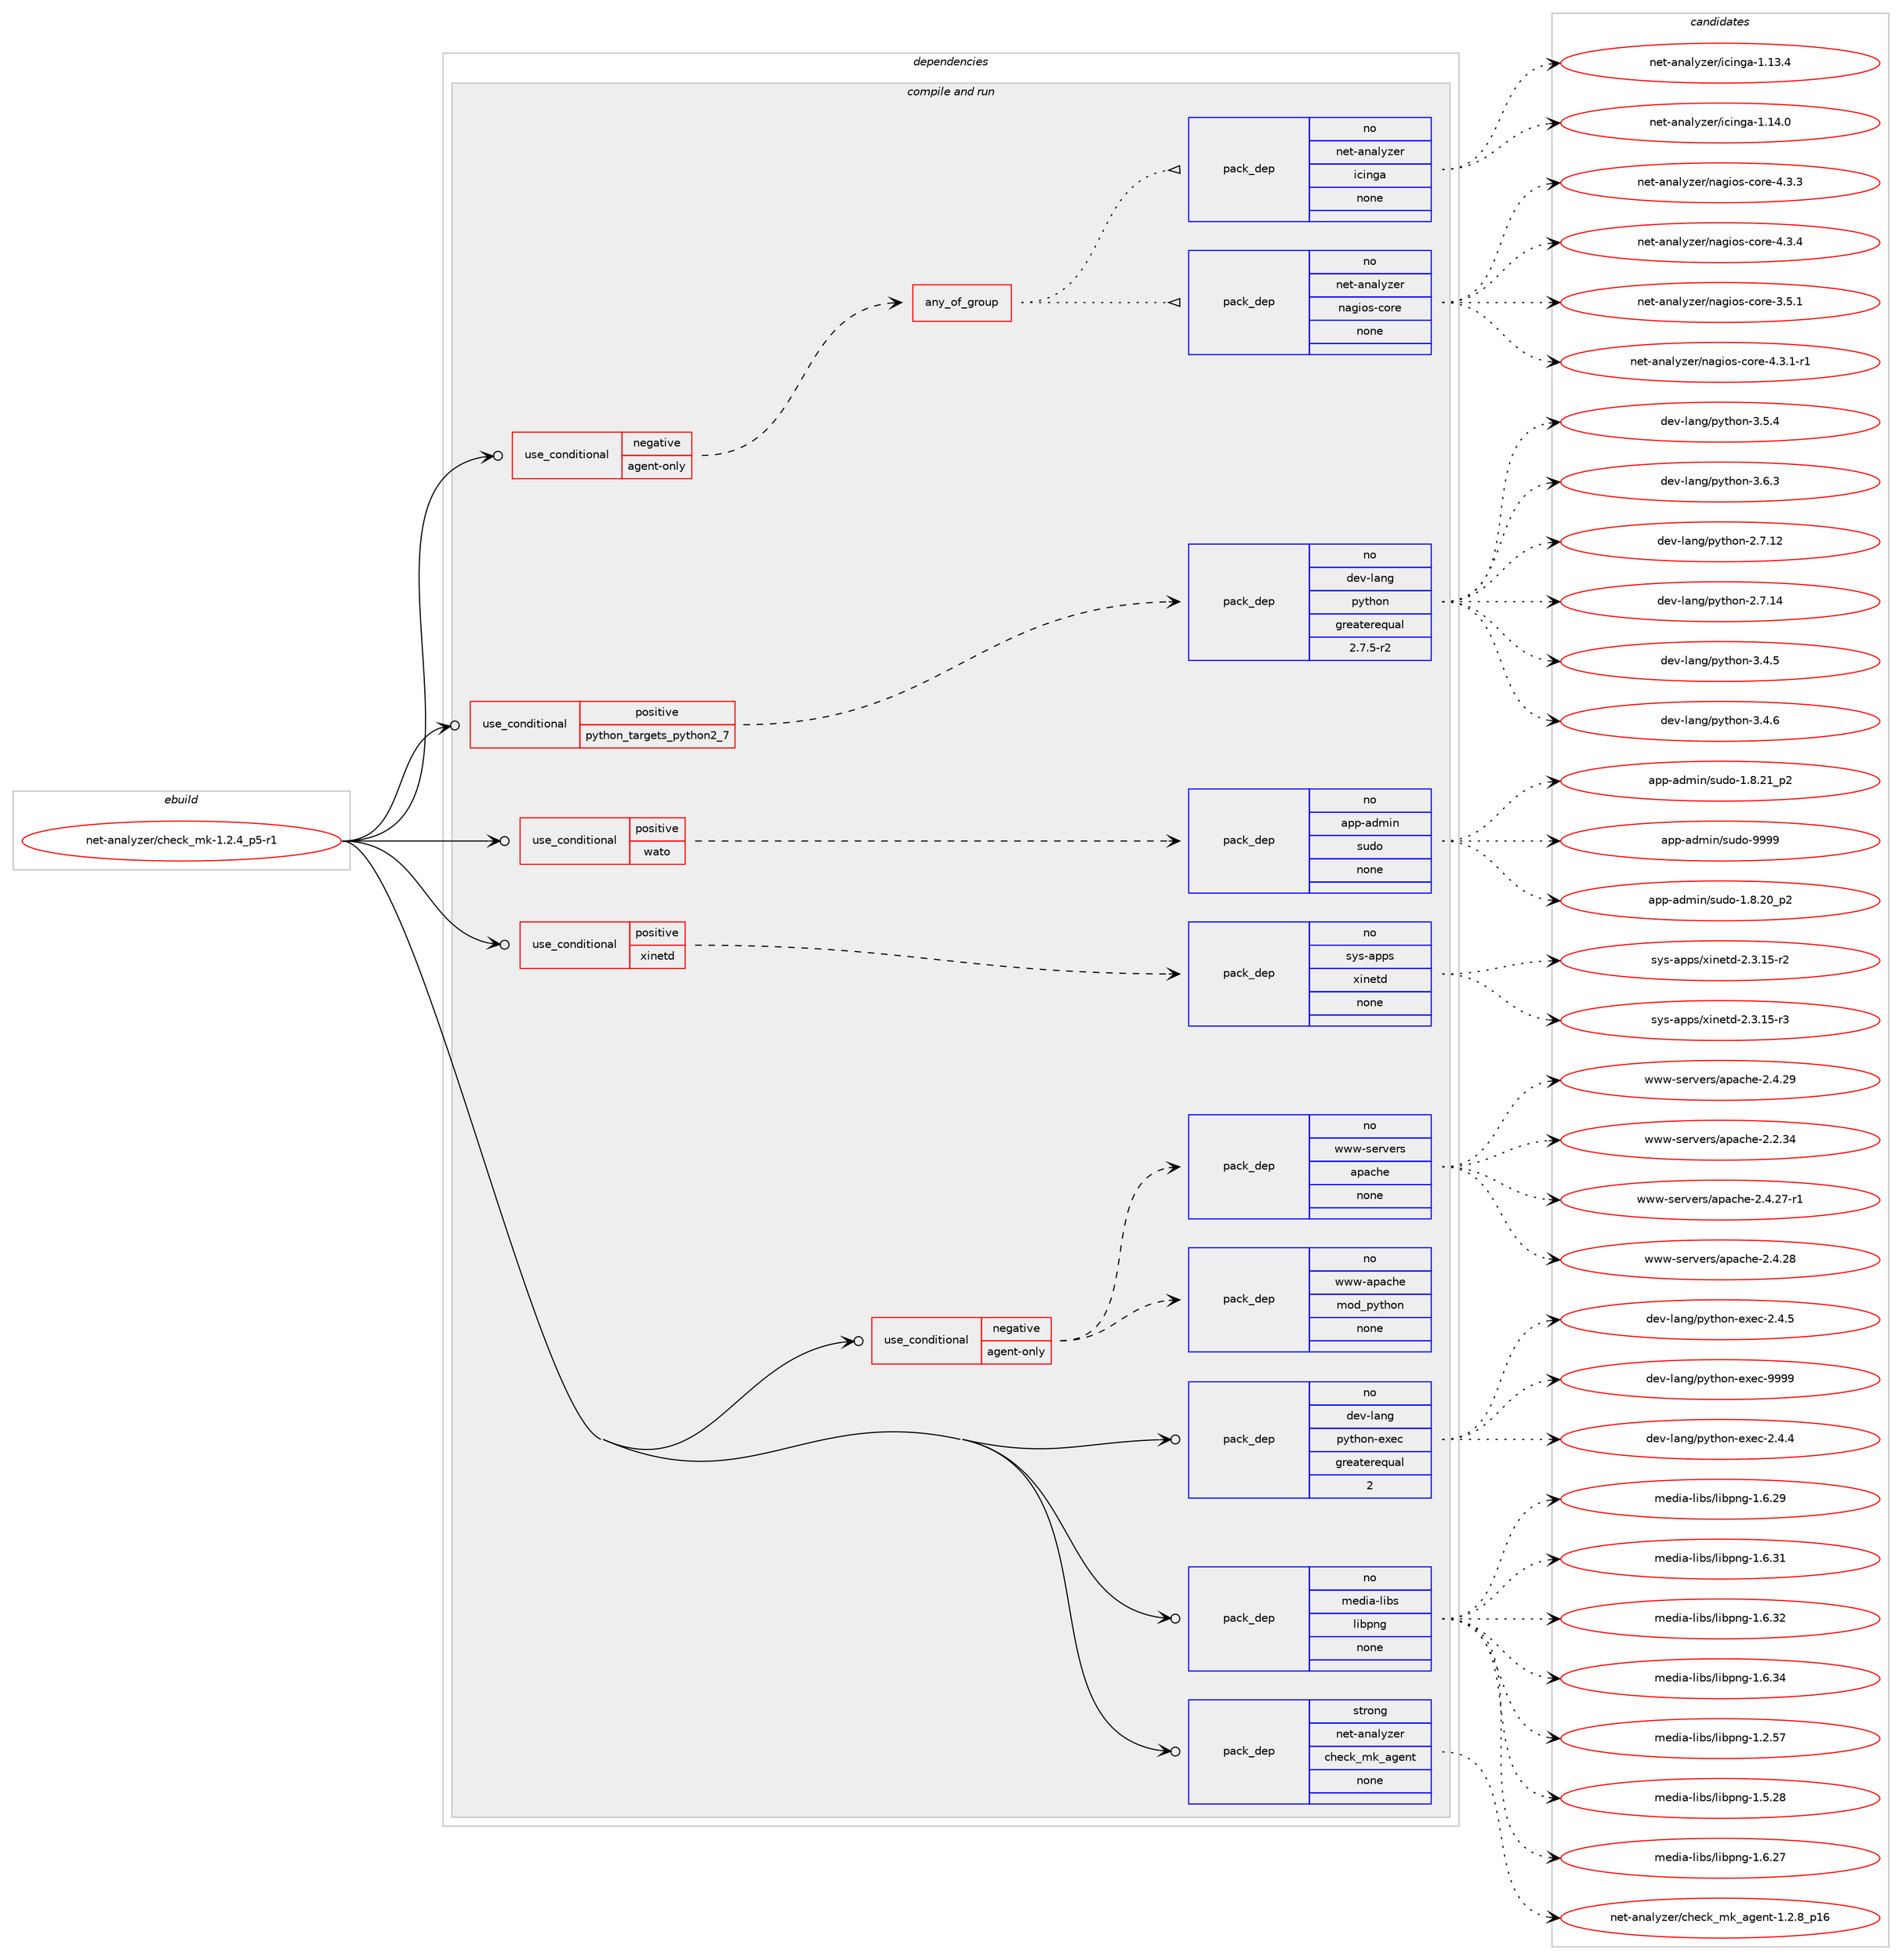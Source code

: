 digraph prolog {

# *************
# Graph options
# *************

newrank=true;
concentrate=true;
compound=true;
graph [rankdir=LR,fontname=Helvetica,fontsize=10,ranksep=1.5];#, ranksep=2.5, nodesep=0.2];
edge  [arrowhead=vee];
node  [fontname=Helvetica,fontsize=10];

# **********
# The ebuild
# **********

subgraph cluster_leftcol {
color=gray;
rank=same;
label=<<i>ebuild</i>>;
id [label="net-analyzer/check_mk-1.2.4_p5-r1", color=red, width=4, href="../net-analyzer/check_mk-1.2.4_p5-r1.svg"];
}

# ****************
# The dependencies
# ****************

subgraph cluster_midcol {
color=gray;
label=<<i>dependencies</i>>;
subgraph cluster_compile {
fillcolor="#eeeeee";
style=filled;
label=<<i>compile</i>>;
}
subgraph cluster_compileandrun {
fillcolor="#eeeeee";
style=filled;
label=<<i>compile and run</i>>;
subgraph cond98451 {
dependency398926 [label=<<TABLE BORDER="0" CELLBORDER="1" CELLSPACING="0" CELLPADDING="4"><TR><TD ROWSPAN="3" CELLPADDING="10">use_conditional</TD></TR><TR><TD>negative</TD></TR><TR><TD>agent-only</TD></TR></TABLE>>, shape=none, color=red];
subgraph any6283 {
dependency398927 [label=<<TABLE BORDER="0" CELLBORDER="1" CELLSPACING="0" CELLPADDING="4"><TR><TD CELLPADDING="10">any_of_group</TD></TR></TABLE>>, shape=none, color=red];subgraph pack294008 {
dependency398928 [label=<<TABLE BORDER="0" CELLBORDER="1" CELLSPACING="0" CELLPADDING="4" WIDTH="220"><TR><TD ROWSPAN="6" CELLPADDING="30">pack_dep</TD></TR><TR><TD WIDTH="110">no</TD></TR><TR><TD>net-analyzer</TD></TR><TR><TD>nagios-core</TD></TR><TR><TD>none</TD></TR><TR><TD></TD></TR></TABLE>>, shape=none, color=blue];
}
dependency398927:e -> dependency398928:w [weight=20,style="dotted",arrowhead="oinv"];
subgraph pack294009 {
dependency398929 [label=<<TABLE BORDER="0" CELLBORDER="1" CELLSPACING="0" CELLPADDING="4" WIDTH="220"><TR><TD ROWSPAN="6" CELLPADDING="30">pack_dep</TD></TR><TR><TD WIDTH="110">no</TD></TR><TR><TD>net-analyzer</TD></TR><TR><TD>icinga</TD></TR><TR><TD>none</TD></TR><TR><TD></TD></TR></TABLE>>, shape=none, color=blue];
}
dependency398927:e -> dependency398929:w [weight=20,style="dotted",arrowhead="oinv"];
}
dependency398926:e -> dependency398927:w [weight=20,style="dashed",arrowhead="vee"];
}
id:e -> dependency398926:w [weight=20,style="solid",arrowhead="odotvee"];
subgraph cond98452 {
dependency398930 [label=<<TABLE BORDER="0" CELLBORDER="1" CELLSPACING="0" CELLPADDING="4"><TR><TD ROWSPAN="3" CELLPADDING="10">use_conditional</TD></TR><TR><TD>negative</TD></TR><TR><TD>agent-only</TD></TR></TABLE>>, shape=none, color=red];
subgraph pack294010 {
dependency398931 [label=<<TABLE BORDER="0" CELLBORDER="1" CELLSPACING="0" CELLPADDING="4" WIDTH="220"><TR><TD ROWSPAN="6" CELLPADDING="30">pack_dep</TD></TR><TR><TD WIDTH="110">no</TD></TR><TR><TD>www-servers</TD></TR><TR><TD>apache</TD></TR><TR><TD>none</TD></TR><TR><TD></TD></TR></TABLE>>, shape=none, color=blue];
}
dependency398930:e -> dependency398931:w [weight=20,style="dashed",arrowhead="vee"];
subgraph pack294011 {
dependency398932 [label=<<TABLE BORDER="0" CELLBORDER="1" CELLSPACING="0" CELLPADDING="4" WIDTH="220"><TR><TD ROWSPAN="6" CELLPADDING="30">pack_dep</TD></TR><TR><TD WIDTH="110">no</TD></TR><TR><TD>www-apache</TD></TR><TR><TD>mod_python</TD></TR><TR><TD>none</TD></TR><TR><TD></TD></TR></TABLE>>, shape=none, color=blue];
}
dependency398930:e -> dependency398932:w [weight=20,style="dashed",arrowhead="vee"];
}
id:e -> dependency398930:w [weight=20,style="solid",arrowhead="odotvee"];
subgraph cond98453 {
dependency398933 [label=<<TABLE BORDER="0" CELLBORDER="1" CELLSPACING="0" CELLPADDING="4"><TR><TD ROWSPAN="3" CELLPADDING="10">use_conditional</TD></TR><TR><TD>positive</TD></TR><TR><TD>python_targets_python2_7</TD></TR></TABLE>>, shape=none, color=red];
subgraph pack294012 {
dependency398934 [label=<<TABLE BORDER="0" CELLBORDER="1" CELLSPACING="0" CELLPADDING="4" WIDTH="220"><TR><TD ROWSPAN="6" CELLPADDING="30">pack_dep</TD></TR><TR><TD WIDTH="110">no</TD></TR><TR><TD>dev-lang</TD></TR><TR><TD>python</TD></TR><TR><TD>greaterequal</TD></TR><TR><TD>2.7.5-r2</TD></TR></TABLE>>, shape=none, color=blue];
}
dependency398933:e -> dependency398934:w [weight=20,style="dashed",arrowhead="vee"];
}
id:e -> dependency398933:w [weight=20,style="solid",arrowhead="odotvee"];
subgraph cond98454 {
dependency398935 [label=<<TABLE BORDER="0" CELLBORDER="1" CELLSPACING="0" CELLPADDING="4"><TR><TD ROWSPAN="3" CELLPADDING="10">use_conditional</TD></TR><TR><TD>positive</TD></TR><TR><TD>wato</TD></TR></TABLE>>, shape=none, color=red];
subgraph pack294013 {
dependency398936 [label=<<TABLE BORDER="0" CELLBORDER="1" CELLSPACING="0" CELLPADDING="4" WIDTH="220"><TR><TD ROWSPAN="6" CELLPADDING="30">pack_dep</TD></TR><TR><TD WIDTH="110">no</TD></TR><TR><TD>app-admin</TD></TR><TR><TD>sudo</TD></TR><TR><TD>none</TD></TR><TR><TD></TD></TR></TABLE>>, shape=none, color=blue];
}
dependency398935:e -> dependency398936:w [weight=20,style="dashed",arrowhead="vee"];
}
id:e -> dependency398935:w [weight=20,style="solid",arrowhead="odotvee"];
subgraph cond98455 {
dependency398937 [label=<<TABLE BORDER="0" CELLBORDER="1" CELLSPACING="0" CELLPADDING="4"><TR><TD ROWSPAN="3" CELLPADDING="10">use_conditional</TD></TR><TR><TD>positive</TD></TR><TR><TD>xinetd</TD></TR></TABLE>>, shape=none, color=red];
subgraph pack294014 {
dependency398938 [label=<<TABLE BORDER="0" CELLBORDER="1" CELLSPACING="0" CELLPADDING="4" WIDTH="220"><TR><TD ROWSPAN="6" CELLPADDING="30">pack_dep</TD></TR><TR><TD WIDTH="110">no</TD></TR><TR><TD>sys-apps</TD></TR><TR><TD>xinetd</TD></TR><TR><TD>none</TD></TR><TR><TD></TD></TR></TABLE>>, shape=none, color=blue];
}
dependency398937:e -> dependency398938:w [weight=20,style="dashed",arrowhead="vee"];
}
id:e -> dependency398937:w [weight=20,style="solid",arrowhead="odotvee"];
subgraph pack294015 {
dependency398939 [label=<<TABLE BORDER="0" CELLBORDER="1" CELLSPACING="0" CELLPADDING="4" WIDTH="220"><TR><TD ROWSPAN="6" CELLPADDING="30">pack_dep</TD></TR><TR><TD WIDTH="110">no</TD></TR><TR><TD>dev-lang</TD></TR><TR><TD>python-exec</TD></TR><TR><TD>greaterequal</TD></TR><TR><TD>2</TD></TR></TABLE>>, shape=none, color=blue];
}
id:e -> dependency398939:w [weight=20,style="solid",arrowhead="odotvee"];
subgraph pack294016 {
dependency398940 [label=<<TABLE BORDER="0" CELLBORDER="1" CELLSPACING="0" CELLPADDING="4" WIDTH="220"><TR><TD ROWSPAN="6" CELLPADDING="30">pack_dep</TD></TR><TR><TD WIDTH="110">no</TD></TR><TR><TD>media-libs</TD></TR><TR><TD>libpng</TD></TR><TR><TD>none</TD></TR><TR><TD></TD></TR></TABLE>>, shape=none, color=blue];
}
id:e -> dependency398940:w [weight=20,style="solid",arrowhead="odotvee"];
subgraph pack294017 {
dependency398941 [label=<<TABLE BORDER="0" CELLBORDER="1" CELLSPACING="0" CELLPADDING="4" WIDTH="220"><TR><TD ROWSPAN="6" CELLPADDING="30">pack_dep</TD></TR><TR><TD WIDTH="110">strong</TD></TR><TR><TD>net-analyzer</TD></TR><TR><TD>check_mk_agent</TD></TR><TR><TD>none</TD></TR><TR><TD></TD></TR></TABLE>>, shape=none, color=blue];
}
id:e -> dependency398941:w [weight=20,style="solid",arrowhead="odotvee"];
}
subgraph cluster_run {
fillcolor="#eeeeee";
style=filled;
label=<<i>run</i>>;
}
}

# **************
# The candidates
# **************

subgraph cluster_choices {
rank=same;
color=gray;
label=<<i>candidates</i>>;

subgraph choice294008 {
color=black;
nodesep=1;
choice11010111645971109710812112210111447110971031051111154599111114101455146534649 [label="net-analyzer/nagios-core-3.5.1", color=red, width=4,href="../net-analyzer/nagios-core-3.5.1.svg"];
choice110101116459711097108121122101114471109710310511111545991111141014552465146494511449 [label="net-analyzer/nagios-core-4.3.1-r1", color=red, width=4,href="../net-analyzer/nagios-core-4.3.1-r1.svg"];
choice11010111645971109710812112210111447110971031051111154599111114101455246514651 [label="net-analyzer/nagios-core-4.3.3", color=red, width=4,href="../net-analyzer/nagios-core-4.3.3.svg"];
choice11010111645971109710812112210111447110971031051111154599111114101455246514652 [label="net-analyzer/nagios-core-4.3.4", color=red, width=4,href="../net-analyzer/nagios-core-4.3.4.svg"];
dependency398928:e -> choice11010111645971109710812112210111447110971031051111154599111114101455146534649:w [style=dotted,weight="100"];
dependency398928:e -> choice110101116459711097108121122101114471109710310511111545991111141014552465146494511449:w [style=dotted,weight="100"];
dependency398928:e -> choice11010111645971109710812112210111447110971031051111154599111114101455246514651:w [style=dotted,weight="100"];
dependency398928:e -> choice11010111645971109710812112210111447110971031051111154599111114101455246514652:w [style=dotted,weight="100"];
}
subgraph choice294009 {
color=black;
nodesep=1;
choice11010111645971109710812112210111447105991051101039745494649514652 [label="net-analyzer/icinga-1.13.4", color=red, width=4,href="../net-analyzer/icinga-1.13.4.svg"];
choice11010111645971109710812112210111447105991051101039745494649524648 [label="net-analyzer/icinga-1.14.0", color=red, width=4,href="../net-analyzer/icinga-1.14.0.svg"];
dependency398929:e -> choice11010111645971109710812112210111447105991051101039745494649514652:w [style=dotted,weight="100"];
dependency398929:e -> choice11010111645971109710812112210111447105991051101039745494649524648:w [style=dotted,weight="100"];
}
subgraph choice294010 {
color=black;
nodesep=1;
choice119119119451151011141181011141154797112979910410145504650465152 [label="www-servers/apache-2.2.34", color=red, width=4,href="../www-servers/apache-2.2.34.svg"];
choice1191191194511510111411810111411547971129799104101455046524650554511449 [label="www-servers/apache-2.4.27-r1", color=red, width=4,href="../www-servers/apache-2.4.27-r1.svg"];
choice119119119451151011141181011141154797112979910410145504652465056 [label="www-servers/apache-2.4.28", color=red, width=4,href="../www-servers/apache-2.4.28.svg"];
choice119119119451151011141181011141154797112979910410145504652465057 [label="www-servers/apache-2.4.29", color=red, width=4,href="../www-servers/apache-2.4.29.svg"];
dependency398931:e -> choice119119119451151011141181011141154797112979910410145504650465152:w [style=dotted,weight="100"];
dependency398931:e -> choice1191191194511510111411810111411547971129799104101455046524650554511449:w [style=dotted,weight="100"];
dependency398931:e -> choice119119119451151011141181011141154797112979910410145504652465056:w [style=dotted,weight="100"];
dependency398931:e -> choice119119119451151011141181011141154797112979910410145504652465057:w [style=dotted,weight="100"];
}
subgraph choice294011 {
color=black;
nodesep=1;
}
subgraph choice294012 {
color=black;
nodesep=1;
choice10010111845108971101034711212111610411111045504655464950 [label="dev-lang/python-2.7.12", color=red, width=4,href="../dev-lang/python-2.7.12.svg"];
choice10010111845108971101034711212111610411111045504655464952 [label="dev-lang/python-2.7.14", color=red, width=4,href="../dev-lang/python-2.7.14.svg"];
choice100101118451089711010347112121116104111110455146524653 [label="dev-lang/python-3.4.5", color=red, width=4,href="../dev-lang/python-3.4.5.svg"];
choice100101118451089711010347112121116104111110455146524654 [label="dev-lang/python-3.4.6", color=red, width=4,href="../dev-lang/python-3.4.6.svg"];
choice100101118451089711010347112121116104111110455146534652 [label="dev-lang/python-3.5.4", color=red, width=4,href="../dev-lang/python-3.5.4.svg"];
choice100101118451089711010347112121116104111110455146544651 [label="dev-lang/python-3.6.3", color=red, width=4,href="../dev-lang/python-3.6.3.svg"];
dependency398934:e -> choice10010111845108971101034711212111610411111045504655464950:w [style=dotted,weight="100"];
dependency398934:e -> choice10010111845108971101034711212111610411111045504655464952:w [style=dotted,weight="100"];
dependency398934:e -> choice100101118451089711010347112121116104111110455146524653:w [style=dotted,weight="100"];
dependency398934:e -> choice100101118451089711010347112121116104111110455146524654:w [style=dotted,weight="100"];
dependency398934:e -> choice100101118451089711010347112121116104111110455146534652:w [style=dotted,weight="100"];
dependency398934:e -> choice100101118451089711010347112121116104111110455146544651:w [style=dotted,weight="100"];
}
subgraph choice294013 {
color=black;
nodesep=1;
choice97112112459710010910511047115117100111454946564650489511250 [label="app-admin/sudo-1.8.20_p2", color=red, width=4,href="../app-admin/sudo-1.8.20_p2.svg"];
choice97112112459710010910511047115117100111454946564650499511250 [label="app-admin/sudo-1.8.21_p2", color=red, width=4,href="../app-admin/sudo-1.8.21_p2.svg"];
choice971121124597100109105110471151171001114557575757 [label="app-admin/sudo-9999", color=red, width=4,href="../app-admin/sudo-9999.svg"];
dependency398936:e -> choice97112112459710010910511047115117100111454946564650489511250:w [style=dotted,weight="100"];
dependency398936:e -> choice97112112459710010910511047115117100111454946564650499511250:w [style=dotted,weight="100"];
dependency398936:e -> choice971121124597100109105110471151171001114557575757:w [style=dotted,weight="100"];
}
subgraph choice294014 {
color=black;
nodesep=1;
choice115121115459711211211547120105110101116100455046514649534511450 [label="sys-apps/xinetd-2.3.15-r2", color=red, width=4,href="../sys-apps/xinetd-2.3.15-r2.svg"];
choice115121115459711211211547120105110101116100455046514649534511451 [label="sys-apps/xinetd-2.3.15-r3", color=red, width=4,href="../sys-apps/xinetd-2.3.15-r3.svg"];
dependency398938:e -> choice115121115459711211211547120105110101116100455046514649534511450:w [style=dotted,weight="100"];
dependency398938:e -> choice115121115459711211211547120105110101116100455046514649534511451:w [style=dotted,weight="100"];
}
subgraph choice294015 {
color=black;
nodesep=1;
choice1001011184510897110103471121211161041111104510112010199455046524652 [label="dev-lang/python-exec-2.4.4", color=red, width=4,href="../dev-lang/python-exec-2.4.4.svg"];
choice1001011184510897110103471121211161041111104510112010199455046524653 [label="dev-lang/python-exec-2.4.5", color=red, width=4,href="../dev-lang/python-exec-2.4.5.svg"];
choice10010111845108971101034711212111610411111045101120101994557575757 [label="dev-lang/python-exec-9999", color=red, width=4,href="../dev-lang/python-exec-9999.svg"];
dependency398939:e -> choice1001011184510897110103471121211161041111104510112010199455046524652:w [style=dotted,weight="100"];
dependency398939:e -> choice1001011184510897110103471121211161041111104510112010199455046524653:w [style=dotted,weight="100"];
dependency398939:e -> choice10010111845108971101034711212111610411111045101120101994557575757:w [style=dotted,weight="100"];
}
subgraph choice294016 {
color=black;
nodesep=1;
choice109101100105974510810598115471081059811211010345494650465355 [label="media-libs/libpng-1.2.57", color=red, width=4,href="../media-libs/libpng-1.2.57.svg"];
choice109101100105974510810598115471081059811211010345494653465056 [label="media-libs/libpng-1.5.28", color=red, width=4,href="../media-libs/libpng-1.5.28.svg"];
choice109101100105974510810598115471081059811211010345494654465055 [label="media-libs/libpng-1.6.27", color=red, width=4,href="../media-libs/libpng-1.6.27.svg"];
choice109101100105974510810598115471081059811211010345494654465057 [label="media-libs/libpng-1.6.29", color=red, width=4,href="../media-libs/libpng-1.6.29.svg"];
choice109101100105974510810598115471081059811211010345494654465149 [label="media-libs/libpng-1.6.31", color=red, width=4,href="../media-libs/libpng-1.6.31.svg"];
choice109101100105974510810598115471081059811211010345494654465150 [label="media-libs/libpng-1.6.32", color=red, width=4,href="../media-libs/libpng-1.6.32.svg"];
choice109101100105974510810598115471081059811211010345494654465152 [label="media-libs/libpng-1.6.34", color=red, width=4,href="../media-libs/libpng-1.6.34.svg"];
dependency398940:e -> choice109101100105974510810598115471081059811211010345494650465355:w [style=dotted,weight="100"];
dependency398940:e -> choice109101100105974510810598115471081059811211010345494653465056:w [style=dotted,weight="100"];
dependency398940:e -> choice109101100105974510810598115471081059811211010345494654465055:w [style=dotted,weight="100"];
dependency398940:e -> choice109101100105974510810598115471081059811211010345494654465057:w [style=dotted,weight="100"];
dependency398940:e -> choice109101100105974510810598115471081059811211010345494654465149:w [style=dotted,weight="100"];
dependency398940:e -> choice109101100105974510810598115471081059811211010345494654465150:w [style=dotted,weight="100"];
dependency398940:e -> choice109101100105974510810598115471081059811211010345494654465152:w [style=dotted,weight="100"];
}
subgraph choice294017 {
color=black;
nodesep=1;
choice110101116459711097108121122101114479910410199107951091079597103101110116454946504656951124954 [label="net-analyzer/check_mk_agent-1.2.8_p16", color=red, width=4,href="../net-analyzer/check_mk_agent-1.2.8_p16.svg"];
dependency398941:e -> choice110101116459711097108121122101114479910410199107951091079597103101110116454946504656951124954:w [style=dotted,weight="100"];
}
}

}
